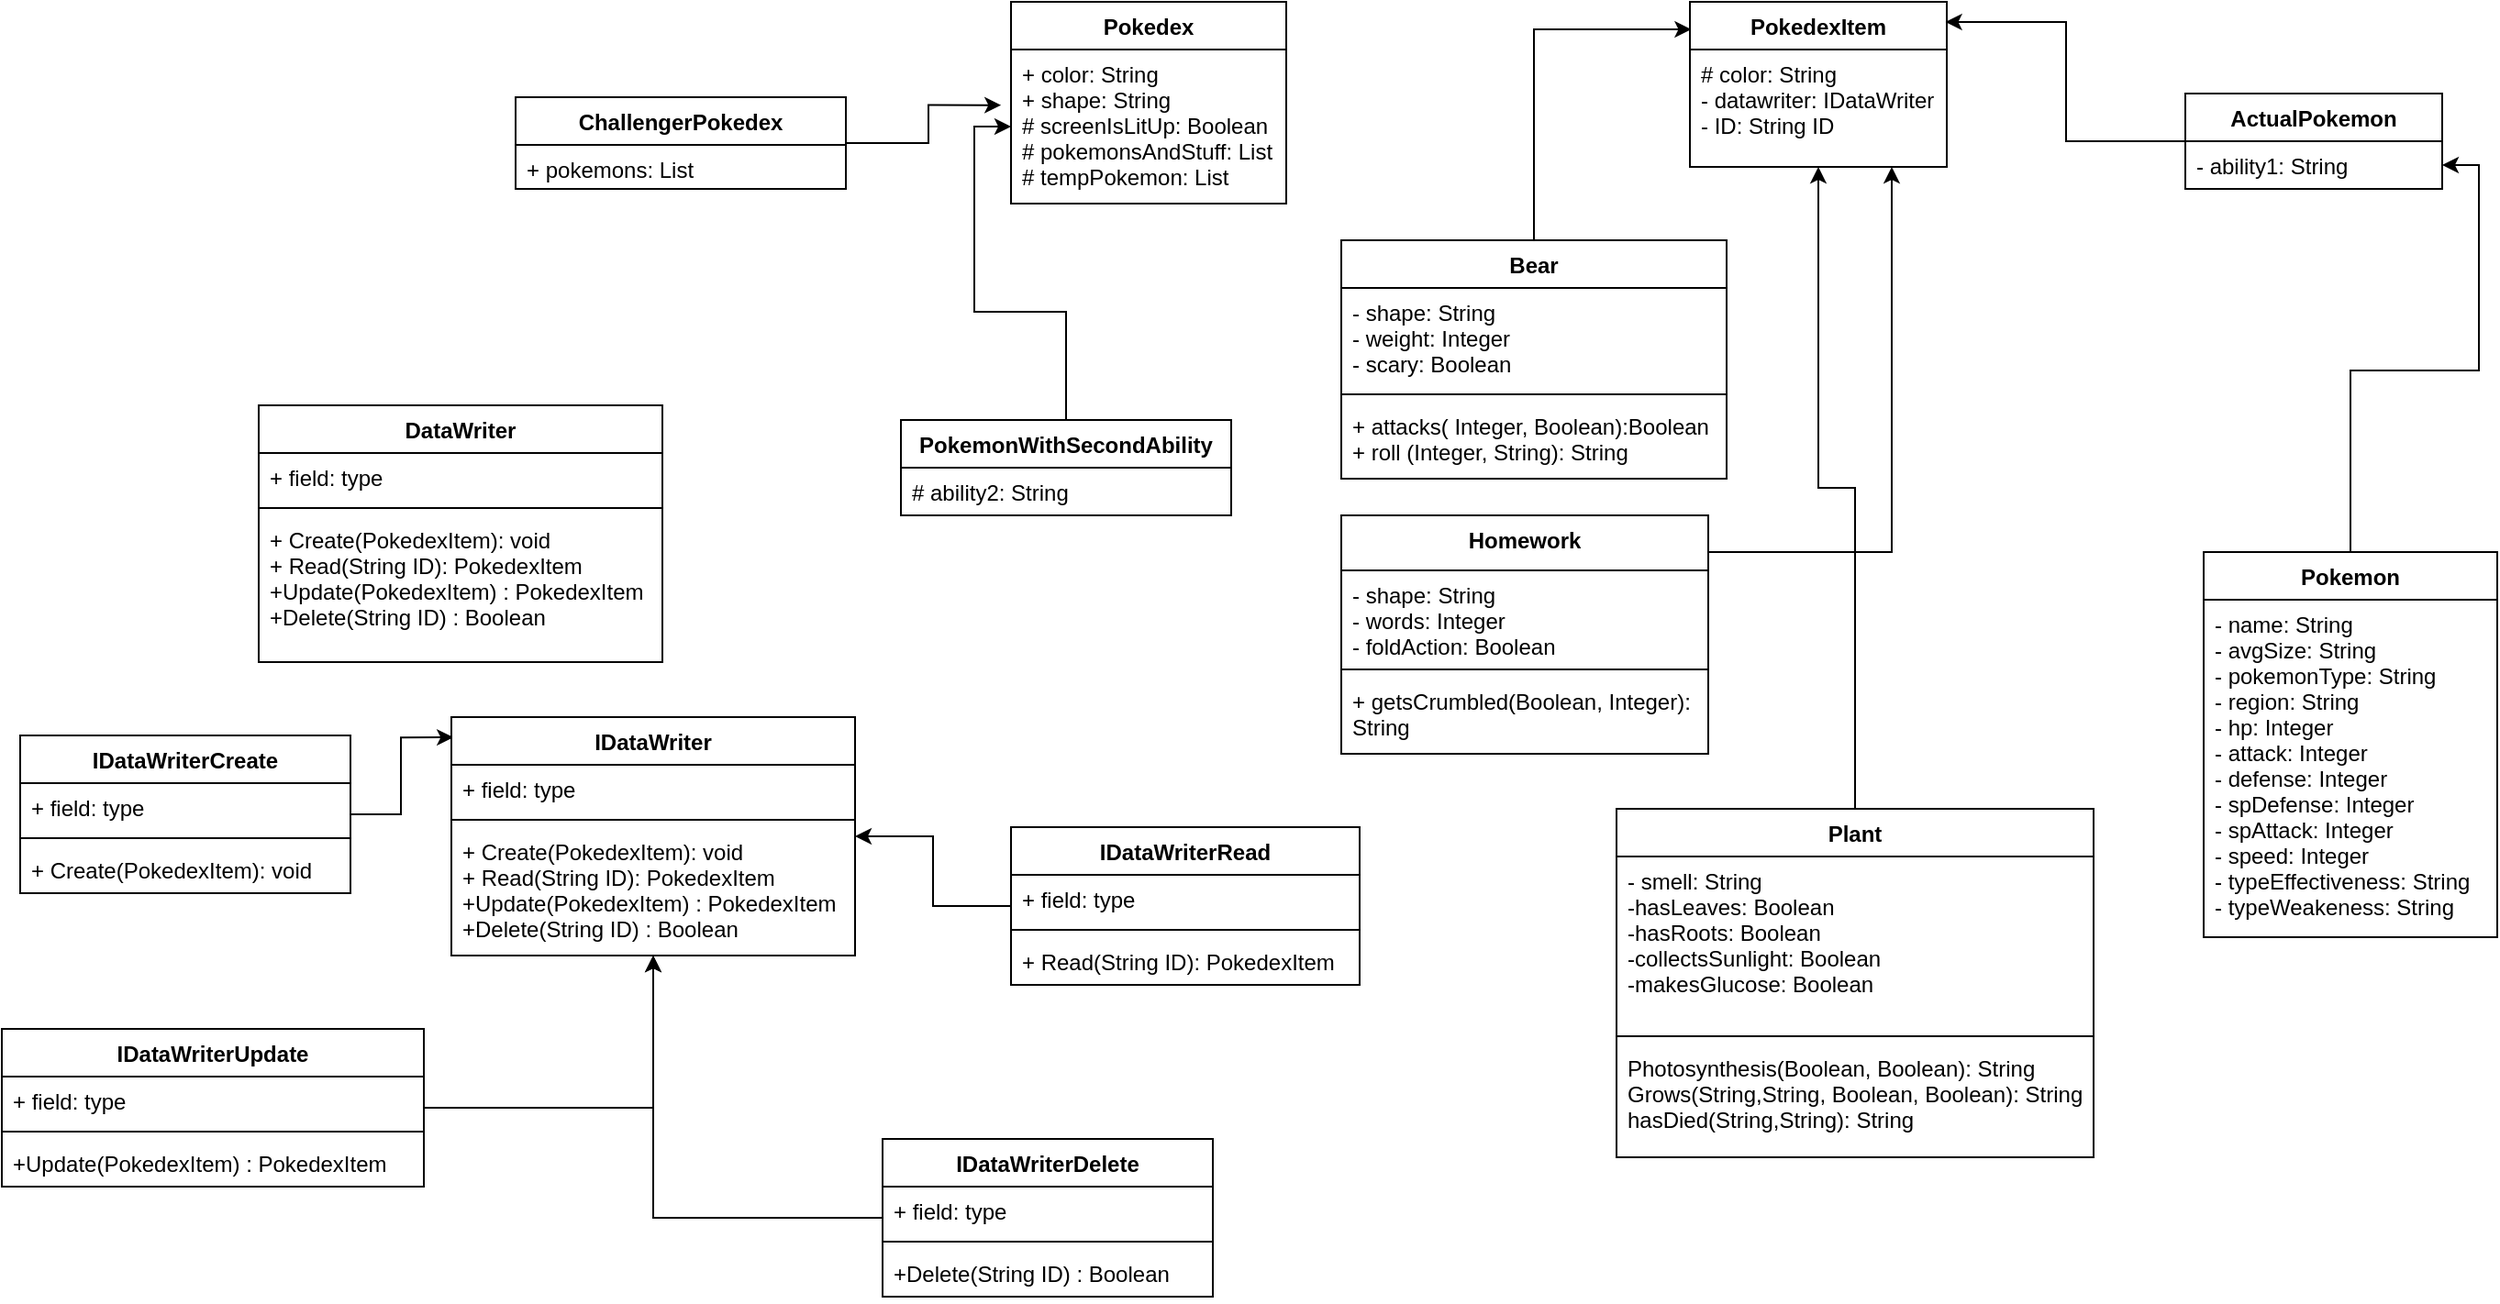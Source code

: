 <mxfile version="14.9.8" type="github">
  <diagram id="O69VrWLyUkfvJmlE3TCs" name="Page-1">
    <mxGraphModel dx="648" dy="545" grid="1" gridSize="10" guides="1" tooltips="1" connect="1" arrows="1" fold="1" page="1" pageScale="1" pageWidth="1400" pageHeight="850" math="0" shadow="0">
      <root>
        <mxCell id="0" />
        <mxCell id="1" parent="0" />
        <mxCell id="yJ2jvNVVwV338_-RRMub-17" style="edgeStyle=orthogonalEdgeStyle;rounded=0;orthogonalLoop=1;jettySize=auto;html=1;entryX=0.995;entryY=0.122;entryDx=0;entryDy=0;entryPerimeter=0;" parent="1" source="aK0FY7as-frvQtqpI070-10" target="aK0FY7as-frvQtqpI070-59" edge="1">
          <mxGeometry relative="1" as="geometry" />
        </mxCell>
        <mxCell id="aK0FY7as-frvQtqpI070-10" value="ActualPokemon" style="swimlane;fontStyle=1;childLayout=stackLayout;horizontal=1;startSize=26;fillColor=none;horizontalStack=0;resizeParent=1;resizeParentMax=0;resizeLast=0;collapsible=1;marginBottom=0;" parent="1" vertex="1">
          <mxGeometry x="1220" y="50" width="140" height="52" as="geometry" />
        </mxCell>
        <mxCell id="aK0FY7as-frvQtqpI070-11" value="- ability1: String " style="text;strokeColor=none;fillColor=none;align=left;verticalAlign=top;spacingLeft=4;spacingRight=4;overflow=hidden;rotatable=0;points=[[0,0.5],[1,0.5]];portConstraint=eastwest;" parent="aK0FY7as-frvQtqpI070-10" vertex="1">
          <mxGeometry y="26" width="140" height="26" as="geometry" />
        </mxCell>
        <mxCell id="yJ2jvNVVwV338_-RRMub-13" style="edgeStyle=orthogonalEdgeStyle;rounded=0;orthogonalLoop=1;jettySize=auto;html=1;" parent="1" source="aK0FY7as-frvQtqpI070-20" target="aK0FY7as-frvQtqpI070-11" edge="1">
          <mxGeometry relative="1" as="geometry" />
        </mxCell>
        <mxCell id="aK0FY7as-frvQtqpI070-20" value="Pokemon" style="swimlane;fontStyle=1;childLayout=stackLayout;horizontal=1;startSize=26;fillColor=none;horizontalStack=0;resizeParent=1;resizeParentMax=0;resizeLast=0;collapsible=1;marginBottom=0;" parent="1" vertex="1">
          <mxGeometry x="1230" y="300" width="160" height="210" as="geometry" />
        </mxCell>
        <mxCell id="aK0FY7as-frvQtqpI070-16" value="- name: String&#xa;- avgSize: String&#xa;- pokemonType: String &#xa;- region: String &#xa;- hp: Integer &#xa;- attack: Integer&#xa;- defense: Integer &#xa;- spDefense: Integer &#xa;- spAttack: Integer &#xa;- speed: Integer &#xa;- typeEffectiveness: String&#xa;- typeWeakeness: String " style="text;strokeColor=none;fillColor=none;align=left;verticalAlign=top;spacingLeft=4;spacingRight=4;overflow=hidden;rotatable=0;points=[[0,0.5],[1,0.5]];portConstraint=eastwest;" parent="aK0FY7as-frvQtqpI070-20" vertex="1">
          <mxGeometry y="26" width="160" height="184" as="geometry" />
        </mxCell>
        <mxCell id="yJ2jvNVVwV338_-RRMub-21" style="edgeStyle=orthogonalEdgeStyle;rounded=0;orthogonalLoop=1;jettySize=auto;html=1;" parent="1" source="aK0FY7as-frvQtqpI070-25" target="aK0FY7as-frvQtqpI070-59" edge="1">
          <mxGeometry relative="1" as="geometry" />
        </mxCell>
        <mxCell id="aK0FY7as-frvQtqpI070-25" value="Plant&#xa;&#xa;" style="swimlane;fontStyle=1;align=center;verticalAlign=top;childLayout=stackLayout;horizontal=1;startSize=26;horizontalStack=0;resizeParent=1;resizeParentMax=0;resizeLast=0;collapsible=1;marginBottom=0;fillColor=none;" parent="1" vertex="1">
          <mxGeometry x="910" y="440" width="260" height="190" as="geometry" />
        </mxCell>
        <mxCell id="aK0FY7as-frvQtqpI070-26" value="- smell: String&#xa;-hasLeaves: Boolean &#xa;-hasRoots: Boolean&#xa;-collectsSunlight: Boolean &#xa;-makesGlucose: Boolean &#xa;" style="text;strokeColor=none;fillColor=none;align=left;verticalAlign=top;spacingLeft=4;spacingRight=4;overflow=hidden;rotatable=0;points=[[0,0.5],[1,0.5]];portConstraint=eastwest;" parent="aK0FY7as-frvQtqpI070-25" vertex="1">
          <mxGeometry y="26" width="260" height="94" as="geometry" />
        </mxCell>
        <mxCell id="aK0FY7as-frvQtqpI070-27" value="" style="line;strokeWidth=1;fillColor=none;align=left;verticalAlign=middle;spacingTop=-1;spacingLeft=3;spacingRight=3;rotatable=0;labelPosition=right;points=[];portConstraint=eastwest;" parent="aK0FY7as-frvQtqpI070-25" vertex="1">
          <mxGeometry y="120" width="260" height="8" as="geometry" />
        </mxCell>
        <mxCell id="aK0FY7as-frvQtqpI070-28" value="Photosynthesis(Boolean, Boolean): String&#xa;Grows(String,String, Boolean, Boolean): String&#xa;hasDied(String,String): String&#xa;" style="text;strokeColor=none;fillColor=none;align=left;verticalAlign=top;spacingLeft=4;spacingRight=4;overflow=hidden;rotatable=0;points=[[0,0.5],[1,0.5]];portConstraint=eastwest;" parent="aK0FY7as-frvQtqpI070-25" vertex="1">
          <mxGeometry y="128" width="260" height="62" as="geometry" />
        </mxCell>
        <mxCell id="yJ2jvNVVwV338_-RRMub-18" style="edgeStyle=orthogonalEdgeStyle;rounded=0;orthogonalLoop=1;jettySize=auto;html=1;" parent="1" source="aK0FY7as-frvQtqpI070-33" target="aK0FY7as-frvQtqpI070-59" edge="1">
          <mxGeometry relative="1" as="geometry">
            <Array as="points">
              <mxPoint x="1060" y="300" />
            </Array>
          </mxGeometry>
        </mxCell>
        <mxCell id="aK0FY7as-frvQtqpI070-33" value="Homework" style="swimlane;fontStyle=1;align=center;verticalAlign=top;childLayout=stackLayout;horizontal=1;startSize=30;horizontalStack=0;resizeParent=1;resizeParentMax=0;resizeLast=0;collapsible=1;marginBottom=0;fillColor=none;" parent="1" vertex="1">
          <mxGeometry x="760" y="280" width="200" height="130" as="geometry">
            <mxRectangle x="760" y="280" width="90" height="30" as="alternateBounds" />
          </mxGeometry>
        </mxCell>
        <mxCell id="aK0FY7as-frvQtqpI070-34" value="- shape: String&#xa;- words: Integer &#xa;- foldAction: Boolean" style="text;strokeColor=none;fillColor=none;align=left;verticalAlign=top;spacingLeft=4;spacingRight=4;overflow=hidden;rotatable=0;points=[[0,0.5],[1,0.5]];portConstraint=eastwest;" parent="aK0FY7as-frvQtqpI070-33" vertex="1">
          <mxGeometry y="30" width="200" height="50" as="geometry" />
        </mxCell>
        <mxCell id="aK0FY7as-frvQtqpI070-35" value="" style="line;strokeWidth=1;fillColor=none;align=left;verticalAlign=middle;spacingTop=-1;spacingLeft=3;spacingRight=3;rotatable=0;labelPosition=right;points=[];portConstraint=eastwest;" parent="aK0FY7as-frvQtqpI070-33" vertex="1">
          <mxGeometry y="80" width="200" height="8" as="geometry" />
        </mxCell>
        <mxCell id="aK0FY7as-frvQtqpI070-36" value="+ getsCrumbled(Boolean, Integer): &#xa;String " style="text;strokeColor=none;fillColor=none;align=left;verticalAlign=top;spacingLeft=4;spacingRight=4;overflow=hidden;rotatable=0;points=[[0,0.5],[1,0.5]];portConstraint=eastwest;" parent="aK0FY7as-frvQtqpI070-33" vertex="1">
          <mxGeometry y="88" width="200" height="42" as="geometry" />
        </mxCell>
        <mxCell id="aK0FY7as-frvQtqpI070-42" value="Pokedex" style="swimlane;fontStyle=1;childLayout=stackLayout;horizontal=1;startSize=26;fillColor=none;horizontalStack=0;resizeParent=1;resizeParentMax=0;resizeLast=0;collapsible=1;marginBottom=0;" parent="1" vertex="1">
          <mxGeometry x="580" width="150" height="110" as="geometry" />
        </mxCell>
        <mxCell id="aK0FY7as-frvQtqpI070-43" value="+ color: String &#xa;+ shape: String&#xa;# screenIsLitUp: Boolean &#xa;# pokemonsAndStuff: List &#xa;# tempPokemon: List " style="text;strokeColor=none;fillColor=none;align=left;verticalAlign=top;spacingLeft=4;spacingRight=4;overflow=hidden;rotatable=0;points=[[0,0.5],[1,0.5]];portConstraint=eastwest;" parent="aK0FY7as-frvQtqpI070-42" vertex="1">
          <mxGeometry y="26" width="150" height="84" as="geometry" />
        </mxCell>
        <mxCell id="yJ2jvNVVwV338_-RRMub-16" style="edgeStyle=orthogonalEdgeStyle;rounded=0;orthogonalLoop=1;jettySize=auto;html=1;entryX=0.005;entryY=0.167;entryDx=0;entryDy=0;entryPerimeter=0;" parent="1" source="aK0FY7as-frvQtqpI070-54" target="aK0FY7as-frvQtqpI070-59" edge="1">
          <mxGeometry relative="1" as="geometry" />
        </mxCell>
        <mxCell id="aK0FY7as-frvQtqpI070-54" value="Bear" style="swimlane;fontStyle=1;align=center;verticalAlign=top;childLayout=stackLayout;horizontal=1;startSize=26;horizontalStack=0;resizeParent=1;resizeParentMax=0;resizeLast=0;collapsible=1;marginBottom=0;rounded=0;sketch=0;whiteSpace=wrap;" parent="1" vertex="1">
          <mxGeometry x="760" y="130" width="210" height="130" as="geometry">
            <mxRectangle x="760" y="130" width="60" height="26" as="alternateBounds" />
          </mxGeometry>
        </mxCell>
        <mxCell id="aK0FY7as-frvQtqpI070-55" value="- shape: String&#xa;- weight: Integer &#xa;- scary: Boolean " style="text;strokeColor=none;fillColor=none;align=left;verticalAlign=top;spacingLeft=4;spacingRight=4;overflow=hidden;rotatable=0;points=[[0,0.5],[1,0.5]];portConstraint=eastwest;" parent="aK0FY7as-frvQtqpI070-54" vertex="1">
          <mxGeometry y="26" width="210" height="54" as="geometry" />
        </mxCell>
        <mxCell id="aK0FY7as-frvQtqpI070-56" value="" style="line;strokeWidth=1;fillColor=none;align=left;verticalAlign=middle;spacingTop=-1;spacingLeft=3;spacingRight=3;rotatable=0;labelPosition=right;points=[];portConstraint=eastwest;" parent="aK0FY7as-frvQtqpI070-54" vertex="1">
          <mxGeometry y="80" width="210" height="8" as="geometry" />
        </mxCell>
        <mxCell id="aK0FY7as-frvQtqpI070-57" value="+ attacks( Integer, Boolean):Boolean&#xa;+ roll (Integer, String): String&#xa;  " style="text;strokeColor=none;fillColor=none;align=left;verticalAlign=top;spacingLeft=4;spacingRight=4;overflow=hidden;rotatable=0;points=[[0,0.5],[1,0.5]];portConstraint=eastwest;" parent="aK0FY7as-frvQtqpI070-54" vertex="1">
          <mxGeometry y="88" width="210" height="42" as="geometry" />
        </mxCell>
        <mxCell id="aK0FY7as-frvQtqpI070-59" value="PokedexItem" style="swimlane;fontStyle=1;childLayout=stackLayout;horizontal=1;startSize=26;fillColor=none;horizontalStack=0;resizeParent=1;resizeParentMax=0;resizeLast=0;collapsible=1;marginBottom=0;rounded=0;sketch=0;html=0;" parent="1" vertex="1">
          <mxGeometry x="950" width="140" height="90" as="geometry" />
        </mxCell>
        <mxCell id="aK0FY7as-frvQtqpI070-60" value="# color: String &#xa;- datawriter: IDataWriter&#xa;- ID: String ID " style="text;strokeColor=none;fillColor=none;align=left;verticalAlign=top;spacingLeft=4;spacingRight=4;overflow=hidden;rotatable=0;points=[[0,0.5],[1,0.5]];portConstraint=eastwest;" parent="aK0FY7as-frvQtqpI070-59" vertex="1">
          <mxGeometry y="26" width="140" height="64" as="geometry" />
        </mxCell>
        <mxCell id="yJ2jvNVVwV338_-RRMub-22" style="edgeStyle=orthogonalEdgeStyle;rounded=0;orthogonalLoop=1;jettySize=auto;html=1;" parent="1" source="aK0FY7as-frvQtqpI070-71" target="aK0FY7as-frvQtqpI070-43" edge="1">
          <mxGeometry relative="1" as="geometry" />
        </mxCell>
        <mxCell id="aK0FY7as-frvQtqpI070-71" value="PokemonWithSecondAbility" style="swimlane;fontStyle=1;childLayout=stackLayout;horizontal=1;startSize=26;fillColor=none;horizontalStack=0;resizeParent=1;resizeParentMax=0;resizeLast=0;collapsible=1;marginBottom=0;rounded=0;sketch=0;html=0;" parent="1" vertex="1">
          <mxGeometry x="520" y="228" width="180" height="52" as="geometry" />
        </mxCell>
        <mxCell id="aK0FY7as-frvQtqpI070-72" value="# ability2: String " style="text;strokeColor=none;fillColor=none;align=left;verticalAlign=top;spacingLeft=4;spacingRight=4;overflow=hidden;rotatable=0;points=[[0,0.5],[1,0.5]];portConstraint=eastwest;" parent="aK0FY7as-frvQtqpI070-71" vertex="1">
          <mxGeometry y="26" width="180" height="26" as="geometry" />
        </mxCell>
        <mxCell id="pPGJKXOKactijuvXDBP8-5" value="DataWriter" style="swimlane;fontStyle=1;align=center;verticalAlign=top;childLayout=stackLayout;horizontal=1;startSize=26;horizontalStack=0;resizeParent=1;resizeParentMax=0;resizeLast=0;collapsible=1;marginBottom=0;" parent="1" vertex="1">
          <mxGeometry x="170" y="220" width="220" height="140" as="geometry" />
        </mxCell>
        <mxCell id="pPGJKXOKactijuvXDBP8-6" value="+ field: type" style="text;strokeColor=none;fillColor=none;align=left;verticalAlign=top;spacingLeft=4;spacingRight=4;overflow=hidden;rotatable=0;points=[[0,0.5],[1,0.5]];portConstraint=eastwest;" parent="pPGJKXOKactijuvXDBP8-5" vertex="1">
          <mxGeometry y="26" width="220" height="26" as="geometry" />
        </mxCell>
        <mxCell id="pPGJKXOKactijuvXDBP8-7" value="" style="line;strokeWidth=1;fillColor=none;align=left;verticalAlign=middle;spacingTop=-1;spacingLeft=3;spacingRight=3;rotatable=0;labelPosition=right;points=[];portConstraint=eastwest;" parent="pPGJKXOKactijuvXDBP8-5" vertex="1">
          <mxGeometry y="52" width="220" height="8" as="geometry" />
        </mxCell>
        <mxCell id="pPGJKXOKactijuvXDBP8-8" value="+ Create(PokedexItem): void&#xa;+ Read(String ID): PokedexItem&#xa;+Update(PokedexItem) : PokedexItem&#xa;+Delete(String ID) : Boolean" style="text;strokeColor=none;fillColor=none;align=left;verticalAlign=top;spacingLeft=4;spacingRight=4;overflow=hidden;rotatable=0;points=[[0,0.5],[1,0.5]];portConstraint=eastwest;" parent="pPGJKXOKactijuvXDBP8-5" vertex="1">
          <mxGeometry y="60" width="220" height="80" as="geometry" />
        </mxCell>
        <mxCell id="1t4iMB-UIaJ7H7SFuxBn-1" style="edgeStyle=orthogonalEdgeStyle;rounded=0;orthogonalLoop=1;jettySize=auto;html=1;entryX=0.005;entryY=0.085;entryDx=0;entryDy=0;entryPerimeter=0;" parent="1" source="pPGJKXOKactijuvXDBP8-10" target="pPGJKXOKactijuvXDBP8-27" edge="1">
          <mxGeometry relative="1" as="geometry" />
        </mxCell>
        <mxCell id="pPGJKXOKactijuvXDBP8-10" value="IDataWriterCreate" style="swimlane;fontStyle=1;align=center;verticalAlign=top;childLayout=stackLayout;horizontal=1;startSize=26;horizontalStack=0;resizeParent=1;resizeParentMax=0;resizeLast=0;collapsible=1;marginBottom=0;" parent="1" vertex="1">
          <mxGeometry x="40" y="400" width="180" height="86" as="geometry" />
        </mxCell>
        <mxCell id="pPGJKXOKactijuvXDBP8-11" value="+ field: type" style="text;strokeColor=none;fillColor=none;align=left;verticalAlign=top;spacingLeft=4;spacingRight=4;overflow=hidden;rotatable=0;points=[[0,0.5],[1,0.5]];portConstraint=eastwest;" parent="pPGJKXOKactijuvXDBP8-10" vertex="1">
          <mxGeometry y="26" width="180" height="26" as="geometry" />
        </mxCell>
        <mxCell id="pPGJKXOKactijuvXDBP8-12" value="" style="line;strokeWidth=1;fillColor=none;align=left;verticalAlign=middle;spacingTop=-1;spacingLeft=3;spacingRight=3;rotatable=0;labelPosition=right;points=[];portConstraint=eastwest;" parent="pPGJKXOKactijuvXDBP8-10" vertex="1">
          <mxGeometry y="52" width="180" height="8" as="geometry" />
        </mxCell>
        <mxCell id="pPGJKXOKactijuvXDBP8-13" value="+ Create(PokedexItem): void" style="text;strokeColor=none;fillColor=none;align=left;verticalAlign=top;spacingLeft=4;spacingRight=4;overflow=hidden;rotatable=0;points=[[0,0.5],[1,0.5]];portConstraint=eastwest;" parent="pPGJKXOKactijuvXDBP8-10" vertex="1">
          <mxGeometry y="60" width="180" height="26" as="geometry" />
        </mxCell>
        <mxCell id="1t4iMB-UIaJ7H7SFuxBn-4" style="edgeStyle=orthogonalEdgeStyle;rounded=0;orthogonalLoop=1;jettySize=auto;html=1;" parent="1" source="pPGJKXOKactijuvXDBP8-14" target="pPGJKXOKactijuvXDBP8-27" edge="1">
          <mxGeometry relative="1" as="geometry" />
        </mxCell>
        <mxCell id="pPGJKXOKactijuvXDBP8-14" value="IDataWriterRead" style="swimlane;fontStyle=1;align=center;verticalAlign=top;childLayout=stackLayout;horizontal=1;startSize=26;horizontalStack=0;resizeParent=1;resizeParentMax=0;resizeLast=0;collapsible=1;marginBottom=0;" parent="1" vertex="1">
          <mxGeometry x="580" y="450" width="190" height="86" as="geometry" />
        </mxCell>
        <mxCell id="pPGJKXOKactijuvXDBP8-15" value="+ field: type" style="text;strokeColor=none;fillColor=none;align=left;verticalAlign=top;spacingLeft=4;spacingRight=4;overflow=hidden;rotatable=0;points=[[0,0.5],[1,0.5]];portConstraint=eastwest;" parent="pPGJKXOKactijuvXDBP8-14" vertex="1">
          <mxGeometry y="26" width="190" height="26" as="geometry" />
        </mxCell>
        <mxCell id="pPGJKXOKactijuvXDBP8-16" value="" style="line;strokeWidth=1;fillColor=none;align=left;verticalAlign=middle;spacingTop=-1;spacingLeft=3;spacingRight=3;rotatable=0;labelPosition=right;points=[];portConstraint=eastwest;" parent="pPGJKXOKactijuvXDBP8-14" vertex="1">
          <mxGeometry y="52" width="190" height="8" as="geometry" />
        </mxCell>
        <mxCell id="pPGJKXOKactijuvXDBP8-17" value="+ Read(String ID): PokedexItem" style="text;strokeColor=none;fillColor=none;align=left;verticalAlign=top;spacingLeft=4;spacingRight=4;overflow=hidden;rotatable=0;points=[[0,0.5],[1,0.5]];portConstraint=eastwest;" parent="pPGJKXOKactijuvXDBP8-14" vertex="1">
          <mxGeometry y="60" width="190" height="26" as="geometry" />
        </mxCell>
        <mxCell id="1t4iMB-UIaJ7H7SFuxBn-2" style="edgeStyle=orthogonalEdgeStyle;rounded=0;orthogonalLoop=1;jettySize=auto;html=1;" parent="1" source="pPGJKXOKactijuvXDBP8-18" target="pPGJKXOKactijuvXDBP8-27" edge="1">
          <mxGeometry relative="1" as="geometry" />
        </mxCell>
        <mxCell id="pPGJKXOKactijuvXDBP8-18" value="IDataWriterUpdate" style="swimlane;fontStyle=1;align=center;verticalAlign=top;childLayout=stackLayout;horizontal=1;startSize=26;horizontalStack=0;resizeParent=1;resizeParentMax=0;resizeLast=0;collapsible=1;marginBottom=0;" parent="1" vertex="1">
          <mxGeometry x="30" y="560" width="230" height="86" as="geometry" />
        </mxCell>
        <mxCell id="pPGJKXOKactijuvXDBP8-19" value="+ field: type" style="text;strokeColor=none;fillColor=none;align=left;verticalAlign=top;spacingLeft=4;spacingRight=4;overflow=hidden;rotatable=0;points=[[0,0.5],[1,0.5]];portConstraint=eastwest;" parent="pPGJKXOKactijuvXDBP8-18" vertex="1">
          <mxGeometry y="26" width="230" height="26" as="geometry" />
        </mxCell>
        <mxCell id="pPGJKXOKactijuvXDBP8-20" value="" style="line;strokeWidth=1;fillColor=none;align=left;verticalAlign=middle;spacingTop=-1;spacingLeft=3;spacingRight=3;rotatable=0;labelPosition=right;points=[];portConstraint=eastwest;" parent="pPGJKXOKactijuvXDBP8-18" vertex="1">
          <mxGeometry y="52" width="230" height="8" as="geometry" />
        </mxCell>
        <mxCell id="pPGJKXOKactijuvXDBP8-21" value="+Update(PokedexItem) : PokedexItem" style="text;strokeColor=none;fillColor=none;align=left;verticalAlign=top;spacingLeft=4;spacingRight=4;overflow=hidden;rotatable=0;points=[[0,0.5],[1,0.5]];portConstraint=eastwest;" parent="pPGJKXOKactijuvXDBP8-18" vertex="1">
          <mxGeometry y="60" width="230" height="26" as="geometry" />
        </mxCell>
        <mxCell id="1t4iMB-UIaJ7H7SFuxBn-3" style="edgeStyle=orthogonalEdgeStyle;rounded=0;orthogonalLoop=1;jettySize=auto;html=1;" parent="1" source="pPGJKXOKactijuvXDBP8-23" target="pPGJKXOKactijuvXDBP8-27" edge="1">
          <mxGeometry relative="1" as="geometry" />
        </mxCell>
        <mxCell id="pPGJKXOKactijuvXDBP8-23" value="IDataWriterDelete" style="swimlane;fontStyle=1;align=center;verticalAlign=top;childLayout=stackLayout;horizontal=1;startSize=26;horizontalStack=0;resizeParent=1;resizeParentMax=0;resizeLast=0;collapsible=1;marginBottom=0;" parent="1" vertex="1">
          <mxGeometry x="510" y="620" width="180" height="86" as="geometry" />
        </mxCell>
        <mxCell id="pPGJKXOKactijuvXDBP8-24" value="+ field: type" style="text;strokeColor=none;fillColor=none;align=left;verticalAlign=top;spacingLeft=4;spacingRight=4;overflow=hidden;rotatable=0;points=[[0,0.5],[1,0.5]];portConstraint=eastwest;" parent="pPGJKXOKactijuvXDBP8-23" vertex="1">
          <mxGeometry y="26" width="180" height="26" as="geometry" />
        </mxCell>
        <mxCell id="pPGJKXOKactijuvXDBP8-25" value="" style="line;strokeWidth=1;fillColor=none;align=left;verticalAlign=middle;spacingTop=-1;spacingLeft=3;spacingRight=3;rotatable=0;labelPosition=right;points=[];portConstraint=eastwest;" parent="pPGJKXOKactijuvXDBP8-23" vertex="1">
          <mxGeometry y="52" width="180" height="8" as="geometry" />
        </mxCell>
        <mxCell id="pPGJKXOKactijuvXDBP8-26" value="+Delete(String ID) : Boolean" style="text;strokeColor=none;fillColor=none;align=left;verticalAlign=top;spacingLeft=4;spacingRight=4;overflow=hidden;rotatable=0;points=[[0,0.5],[1,0.5]];portConstraint=eastwest;" parent="pPGJKXOKactijuvXDBP8-23" vertex="1">
          <mxGeometry y="60" width="180" height="26" as="geometry" />
        </mxCell>
        <mxCell id="pPGJKXOKactijuvXDBP8-27" value="IDataWriter" style="swimlane;fontStyle=1;align=center;verticalAlign=top;childLayout=stackLayout;horizontal=1;startSize=26;horizontalStack=0;resizeParent=1;resizeParentMax=0;resizeLast=0;collapsible=1;marginBottom=0;" parent="1" vertex="1">
          <mxGeometry x="275" y="390" width="220" height="130" as="geometry" />
        </mxCell>
        <mxCell id="pPGJKXOKactijuvXDBP8-28" value="+ field: type" style="text;strokeColor=none;fillColor=none;align=left;verticalAlign=top;spacingLeft=4;spacingRight=4;overflow=hidden;rotatable=0;points=[[0,0.5],[1,0.5]];portConstraint=eastwest;" parent="pPGJKXOKactijuvXDBP8-27" vertex="1">
          <mxGeometry y="26" width="220" height="26" as="geometry" />
        </mxCell>
        <mxCell id="pPGJKXOKactijuvXDBP8-29" value="" style="line;strokeWidth=1;fillColor=none;align=left;verticalAlign=middle;spacingTop=-1;spacingLeft=3;spacingRight=3;rotatable=0;labelPosition=right;points=[];portConstraint=eastwest;" parent="pPGJKXOKactijuvXDBP8-27" vertex="1">
          <mxGeometry y="52" width="220" height="8" as="geometry" />
        </mxCell>
        <mxCell id="pPGJKXOKactijuvXDBP8-30" value="+ Create(PokedexItem): void&#xa;+ Read(String ID): PokedexItem&#xa;+Update(PokedexItem) : PokedexItem&#xa;+Delete(String ID) : Boolean" style="text;strokeColor=none;fillColor=none;align=left;verticalAlign=top;spacingLeft=4;spacingRight=4;overflow=hidden;rotatable=0;points=[[0,0.5],[1,0.5]];portConstraint=eastwest;" parent="pPGJKXOKactijuvXDBP8-27" vertex="1">
          <mxGeometry y="60" width="220" height="70" as="geometry" />
        </mxCell>
        <mxCell id="yJ2jvNVVwV338_-RRMub-11" style="edgeStyle=orthogonalEdgeStyle;rounded=0;orthogonalLoop=1;jettySize=auto;html=1;entryX=-0.036;entryY=0.361;entryDx=0;entryDy=0;entryPerimeter=0;" parent="1" source="aK0FY7as-frvQtqpI070-63" target="aK0FY7as-frvQtqpI070-43" edge="1">
          <mxGeometry relative="1" as="geometry" />
        </mxCell>
        <mxCell id="aK0FY7as-frvQtqpI070-63" value="ChallengerPokedex" style="swimlane;fontStyle=1;childLayout=stackLayout;horizontal=1;startSize=26;fillColor=none;horizontalStack=0;resizeParent=1;resizeParentMax=0;resizeLast=0;collapsible=1;marginBottom=0;rounded=0;sketch=0;html=0;" parent="1" vertex="1">
          <mxGeometry x="310" y="52" width="180" height="50" as="geometry" />
        </mxCell>
        <mxCell id="aK0FY7as-frvQtqpI070-64" value="+ pokemons: List " style="text;strokeColor=none;fillColor=none;align=left;verticalAlign=top;spacingLeft=4;spacingRight=4;overflow=hidden;rotatable=0;points=[[0,0.5],[1,0.5]];portConstraint=eastwest;" parent="aK0FY7as-frvQtqpI070-63" vertex="1">
          <mxGeometry y="26" width="180" height="24" as="geometry" />
        </mxCell>
      </root>
    </mxGraphModel>
  </diagram>
</mxfile>
